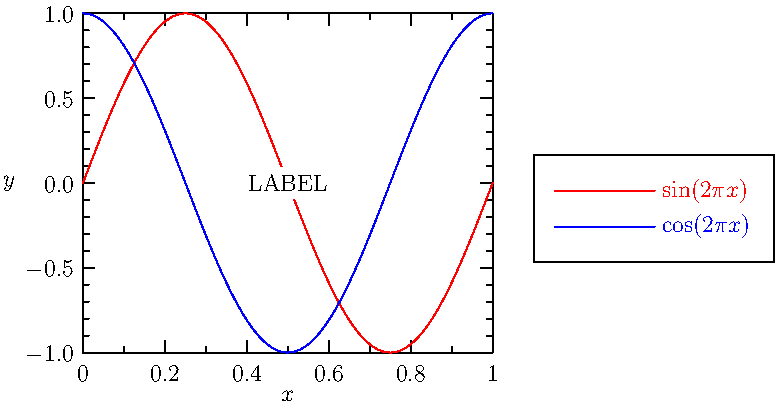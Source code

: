 import graph;

size(250,200,IgnoreAspect);

real Sin(real t) {return sin(2pi*t);}
real Cos(real t) {return cos(2pi*t);}

draw(graph(Sin,0,1),red,"$\sin(2\pi x)$");
draw(graph(Cos,0,1),blue,"$\cos(2\pi x)$");

xaxis("$x$",BottomTop,LeftTicks);
yaxis("$y$",LeftRight,RightTicks(trailingzero));

label("LABEL",point(0),UnFill(1mm));

attach(legend(),truepoint(E),20E,UnFill);
